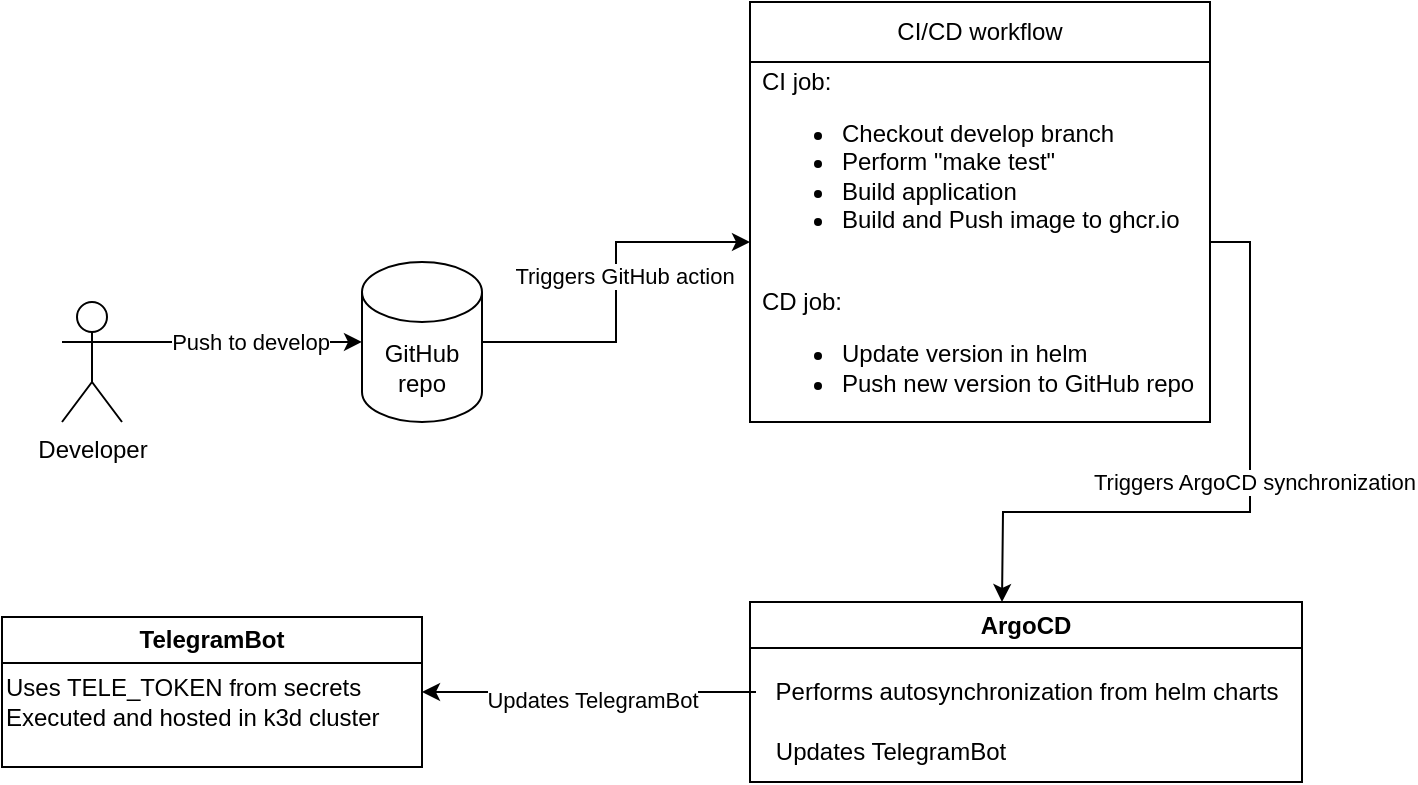 <mxfile version="22.1.7" type="github">
  <diagram name="Page-1" id="t8wCQ7tXZv-2bxK0fcjP">
    <mxGraphModel dx="1562" dy="830" grid="1" gridSize="10" guides="1" tooltips="1" connect="1" arrows="1" fold="1" page="1" pageScale="1" pageWidth="827" pageHeight="1169" math="0" shadow="0">
      <root>
        <mxCell id="0" />
        <mxCell id="1" parent="0" />
        <mxCell id="9Z9TL7PvHt9BOacIorQI-5" style="edgeStyle=orthogonalEdgeStyle;rounded=0;orthogonalLoop=1;jettySize=auto;html=1;exitX=1;exitY=0.333;exitDx=0;exitDy=0;exitPerimeter=0;" edge="1" parent="1" source="9Z9TL7PvHt9BOacIorQI-1" target="9Z9TL7PvHt9BOacIorQI-6">
          <mxGeometry relative="1" as="geometry">
            <mxPoint x="170" y="290" as="targetPoint" />
          </mxGeometry>
        </mxCell>
        <mxCell id="9Z9TL7PvHt9BOacIorQI-7" value="Push to develop" style="edgeLabel;html=1;align=center;verticalAlign=middle;resizable=0;points=[];" vertex="1" connectable="0" parent="9Z9TL7PvHt9BOacIorQI-5">
          <mxGeometry x="0.067" relative="1" as="geometry">
            <mxPoint as="offset" />
          </mxGeometry>
        </mxCell>
        <mxCell id="9Z9TL7PvHt9BOacIorQI-1" value="Developer" style="shape=umlActor;verticalLabelPosition=bottom;verticalAlign=top;html=1;outlineConnect=0;" vertex="1" parent="1">
          <mxGeometry x="70" y="270" width="30" height="60" as="geometry" />
        </mxCell>
        <mxCell id="9Z9TL7PvHt9BOacIorQI-12" style="edgeStyle=orthogonalEdgeStyle;rounded=0;orthogonalLoop=1;jettySize=auto;html=1;" edge="1" parent="1" source="9Z9TL7PvHt9BOacIorQI-6" target="9Z9TL7PvHt9BOacIorQI-9">
          <mxGeometry relative="1" as="geometry" />
        </mxCell>
        <mxCell id="9Z9TL7PvHt9BOacIorQI-13" value="Triggers GitHub action" style="edgeLabel;html=1;align=center;verticalAlign=middle;resizable=0;points=[];" vertex="1" connectable="0" parent="9Z9TL7PvHt9BOacIorQI-12">
          <mxGeometry x="0.09" y="-4" relative="1" as="geometry">
            <mxPoint as="offset" />
          </mxGeometry>
        </mxCell>
        <mxCell id="9Z9TL7PvHt9BOacIorQI-6" value="GitHub repo" style="shape=cylinder3;whiteSpace=wrap;html=1;boundedLbl=1;backgroundOutline=1;size=15;" vertex="1" parent="1">
          <mxGeometry x="220" y="250" width="60" height="80" as="geometry" />
        </mxCell>
        <mxCell id="9Z9TL7PvHt9BOacIorQI-8" value="CI/CD workflow" style="swimlane;fontStyle=0;childLayout=stackLayout;horizontal=1;startSize=30;horizontalStack=0;resizeParent=1;resizeParentMax=0;resizeLast=0;collapsible=1;marginBottom=0;whiteSpace=wrap;html=1;" vertex="1" parent="1">
          <mxGeometry x="414" y="120" width="230" height="210" as="geometry" />
        </mxCell>
        <mxCell id="9Z9TL7PvHt9BOacIorQI-14" style="edgeStyle=orthogonalEdgeStyle;rounded=0;orthogonalLoop=1;jettySize=auto;html=1;exitX=1;exitY=0.5;exitDx=0;exitDy=0;" edge="1" parent="9Z9TL7PvHt9BOacIorQI-8" source="9Z9TL7PvHt9BOacIorQI-9" target="9Z9TL7PvHt9BOacIorQI-9">
          <mxGeometry relative="1" as="geometry" />
        </mxCell>
        <mxCell id="9Z9TL7PvHt9BOacIorQI-15" style="edgeStyle=orthogonalEdgeStyle;rounded=0;orthogonalLoop=1;jettySize=auto;html=1;" edge="1" parent="9Z9TL7PvHt9BOacIorQI-8" source="9Z9TL7PvHt9BOacIorQI-9">
          <mxGeometry relative="1" as="geometry">
            <mxPoint x="126" y="300" as="targetPoint" />
          </mxGeometry>
        </mxCell>
        <mxCell id="9Z9TL7PvHt9BOacIorQI-16" value="Triggers ArgoCD synchronization" style="edgeLabel;html=1;align=center;verticalAlign=middle;resizable=0;points=[];" vertex="1" connectable="0" parent="9Z9TL7PvHt9BOacIorQI-15">
          <mxGeometry x="-0.251" y="2" relative="1" as="geometry">
            <mxPoint y="19" as="offset" />
          </mxGeometry>
        </mxCell>
        <mxCell id="9Z9TL7PvHt9BOacIorQI-9" value="CI job:&lt;br&gt;&lt;ul&gt;&lt;li&gt;Checkout develop branch&lt;/li&gt;&lt;li&gt;Perform &quot;make test&quot;&lt;/li&gt;&lt;li&gt;Build application&lt;/li&gt;&lt;li&gt;Build and Push image to ghcr.io&lt;/li&gt;&lt;/ul&gt;&lt;br&gt;CD job:&lt;br&gt;&lt;ul&gt;&lt;li&gt;Update version in helm&lt;/li&gt;&lt;li&gt;Push new version to GitHub repo&lt;/li&gt;&lt;/ul&gt;" style="text;strokeColor=none;fillColor=none;align=left;verticalAlign=middle;spacingLeft=4;spacingRight=4;overflow=hidden;points=[[0,0.5],[1,0.5]];portConstraint=eastwest;rotatable=0;whiteSpace=wrap;html=1;" vertex="1" parent="9Z9TL7PvHt9BOacIorQI-8">
          <mxGeometry y="30" width="230" height="180" as="geometry" />
        </mxCell>
        <mxCell id="9Z9TL7PvHt9BOacIorQI-18" value="ArgoCD" style="swimlane;whiteSpace=wrap;html=1;" vertex="1" parent="1">
          <mxGeometry x="414" y="420" width="276" height="90" as="geometry" />
        </mxCell>
        <mxCell id="9Z9TL7PvHt9BOacIorQI-22" value="Updates TelegramBot" style="text;html=1;align=center;verticalAlign=middle;resizable=0;points=[];autosize=1;strokeColor=none;fillColor=none;" vertex="1" parent="9Z9TL7PvHt9BOacIorQI-18">
          <mxGeometry y="60" width="140" height="30" as="geometry" />
        </mxCell>
        <mxCell id="9Z9TL7PvHt9BOacIorQI-25" style="edgeStyle=orthogonalEdgeStyle;rounded=0;orthogonalLoop=1;jettySize=auto;html=1;entryX=1;entryY=0.5;entryDx=0;entryDy=0;" edge="1" parent="1" source="9Z9TL7PvHt9BOacIorQI-19" target="9Z9TL7PvHt9BOacIorQI-23">
          <mxGeometry relative="1" as="geometry" />
        </mxCell>
        <mxCell id="9Z9TL7PvHt9BOacIorQI-27" value="Updates TelegramBot" style="edgeLabel;html=1;align=center;verticalAlign=middle;resizable=0;points=[];" vertex="1" connectable="0" parent="9Z9TL7PvHt9BOacIorQI-25">
          <mxGeometry x="-0.018" y="4" relative="1" as="geometry">
            <mxPoint as="offset" />
          </mxGeometry>
        </mxCell>
        <mxCell id="9Z9TL7PvHt9BOacIorQI-19" value="Performs autosynchronization from helm charts" style="text;html=1;align=center;verticalAlign=middle;resizable=0;points=[];autosize=1;strokeColor=none;fillColor=none;" vertex="1" parent="1">
          <mxGeometry x="417" y="450" width="270" height="30" as="geometry" />
        </mxCell>
        <mxCell id="9Z9TL7PvHt9BOacIorQI-23" value="TelegramBot" style="swimlane;whiteSpace=wrap;html=1;" vertex="1" parent="1">
          <mxGeometry x="40" y="427.5" width="210" height="75" as="geometry" />
        </mxCell>
        <mxCell id="9Z9TL7PvHt9BOacIorQI-24" value="Uses TELE_TOKEN from secrets&lt;br&gt;Executed and hosted in k3d cluster" style="text;html=1;align=left;verticalAlign=middle;resizable=0;points=[];autosize=1;strokeColor=none;fillColor=none;" vertex="1" parent="9Z9TL7PvHt9BOacIorQI-23">
          <mxGeometry y="22.5" width="210" height="40" as="geometry" />
        </mxCell>
      </root>
    </mxGraphModel>
  </diagram>
</mxfile>
